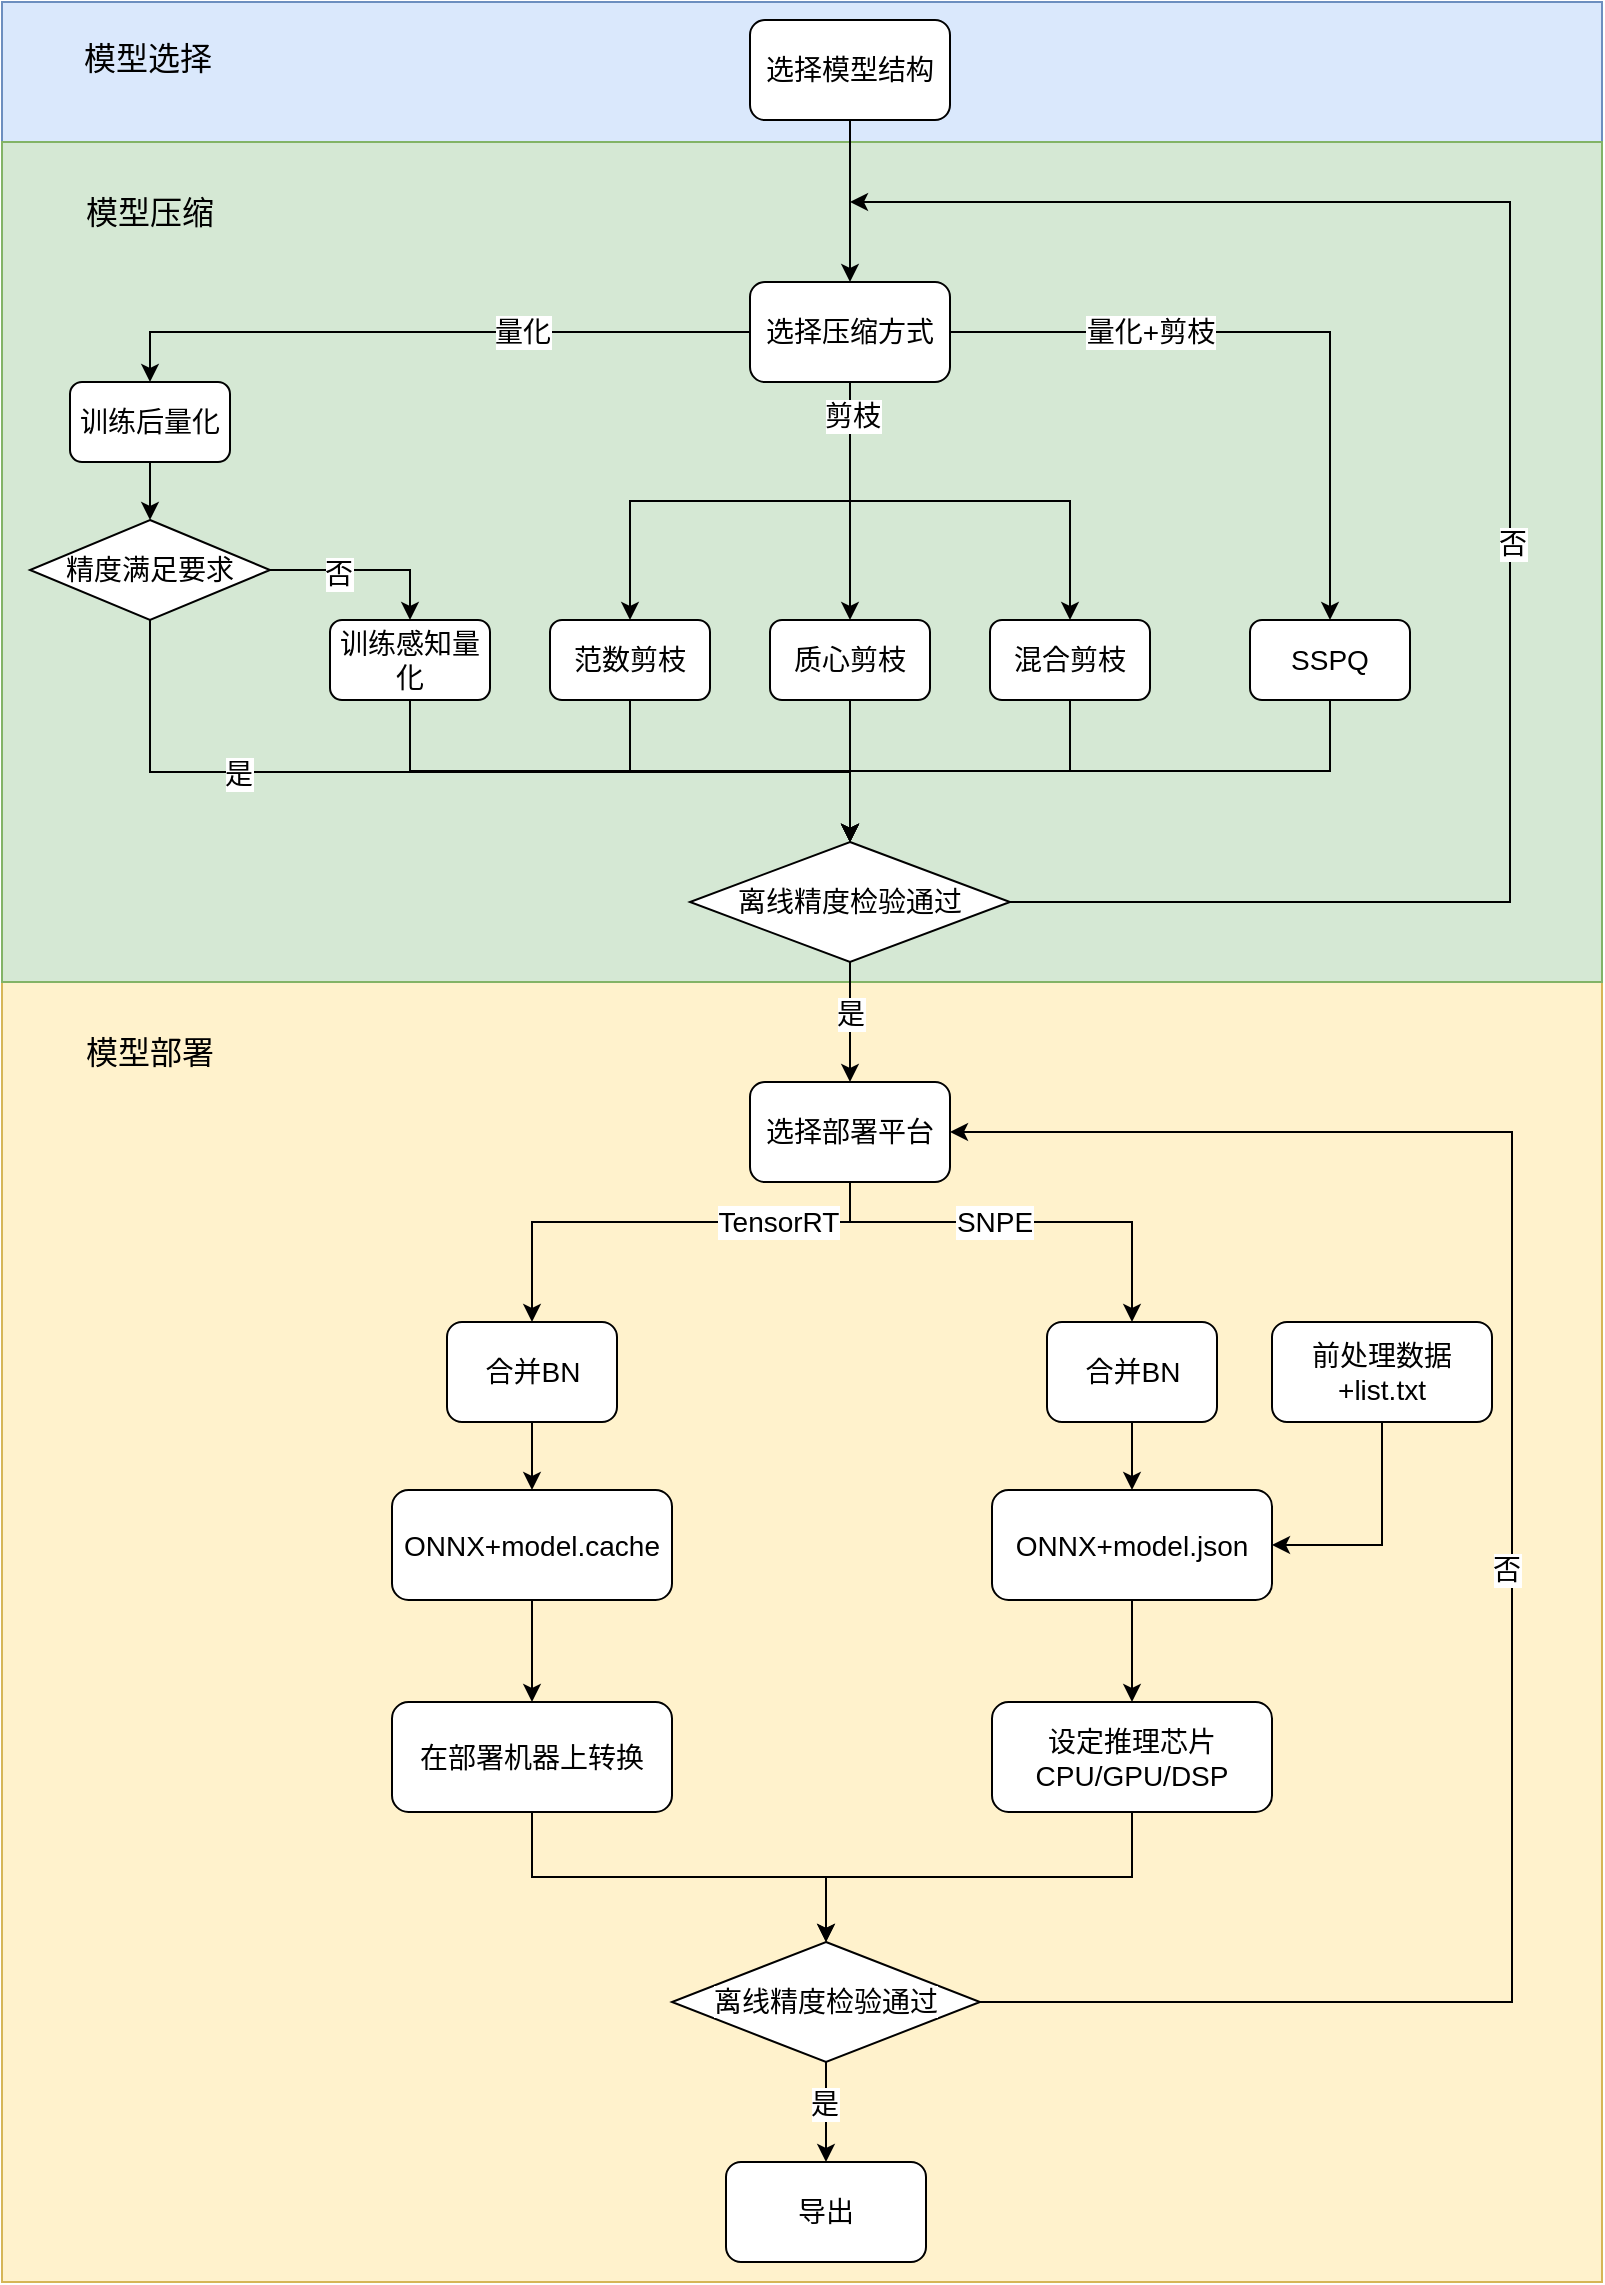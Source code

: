 <mxfile version="22.1.5" type="github">
  <diagram id="C5RBs43oDa-KdzZeNtuy" name="Page-1">
    <mxGraphModel dx="836" dy="455" grid="1" gridSize="10" guides="1" tooltips="1" connect="1" arrows="1" fold="1" page="1" pageScale="1" pageWidth="827" pageHeight="1169" math="0" shadow="0">
      <root>
        <mxCell id="WIyWlLk6GJQsqaUBKTNV-0" />
        <mxCell id="WIyWlLk6GJQsqaUBKTNV-1" parent="WIyWlLk6GJQsqaUBKTNV-0" />
        <mxCell id="GpY7oIjIW6ynRtPaVV7O-3" value="" style="rounded=0;whiteSpace=wrap;html=1;fillColor=#fff2cc;strokeColor=#d6b656;" vertex="1" parent="WIyWlLk6GJQsqaUBKTNV-1">
          <mxGeometry x="10" y="500" width="800" height="650" as="geometry" />
        </mxCell>
        <mxCell id="GpY7oIjIW6ynRtPaVV7O-5" value="" style="rounded=0;whiteSpace=wrap;html=1;fillColor=#dae8fc;strokeColor=#6c8ebf;" vertex="1" parent="WIyWlLk6GJQsqaUBKTNV-1">
          <mxGeometry x="10" y="10" width="800" height="70" as="geometry" />
        </mxCell>
        <mxCell id="GpY7oIjIW6ynRtPaVV7O-4" value="&lt;font style=&quot;font-size: 16px;&quot;&gt;模型部署&lt;/font&gt;" style="text;html=1;strokeColor=none;fillColor=#fff2cc;align=center;verticalAlign=middle;whiteSpace=wrap;rounded=0;" vertex="1" parent="WIyWlLk6GJQsqaUBKTNV-1">
          <mxGeometry x="24" y="520" width="120" height="30" as="geometry" />
        </mxCell>
        <mxCell id="GpY7oIjIW6ynRtPaVV7O-1" value="" style="rounded=0;whiteSpace=wrap;html=1;fillColor=#d5e8d4;strokeColor=#82b366;" vertex="1" parent="WIyWlLk6GJQsqaUBKTNV-1">
          <mxGeometry x="10" y="80" width="800" height="420" as="geometry" />
        </mxCell>
        <mxCell id="suH5oq-tq_7NZO9bl-A2-20" value="量化" style="edgeStyle=orthogonalEdgeStyle;rounded=0;orthogonalLoop=1;jettySize=auto;html=1;entryX=0.5;entryY=0;entryDx=0;entryDy=0;fontSize=14;" parent="WIyWlLk6GJQsqaUBKTNV-1" source="suH5oq-tq_7NZO9bl-A2-4" target="suH5oq-tq_7NZO9bl-A2-5" edge="1">
          <mxGeometry x="-0.294" relative="1" as="geometry">
            <mxPoint as="offset" />
          </mxGeometry>
        </mxCell>
        <mxCell id="suH5oq-tq_7NZO9bl-A2-29" style="edgeStyle=orthogonalEdgeStyle;rounded=0;orthogonalLoop=1;jettySize=auto;html=1;exitX=0.5;exitY=1;exitDx=0;exitDy=0;entryX=0.5;entryY=0;entryDx=0;entryDy=0;fontSize=14;" parent="WIyWlLk6GJQsqaUBKTNV-1" source="suH5oq-tq_7NZO9bl-A2-4" target="suH5oq-tq_7NZO9bl-A2-26" edge="1">
          <mxGeometry relative="1" as="geometry" />
        </mxCell>
        <mxCell id="suH5oq-tq_7NZO9bl-A2-30" style="edgeStyle=orthogonalEdgeStyle;rounded=0;orthogonalLoop=1;jettySize=auto;html=1;exitX=0.5;exitY=1;exitDx=0;exitDy=0;entryX=0.5;entryY=0;entryDx=0;entryDy=0;fontSize=14;" parent="WIyWlLk6GJQsqaUBKTNV-1" source="suH5oq-tq_7NZO9bl-A2-4" target="suH5oq-tq_7NZO9bl-A2-28" edge="1">
          <mxGeometry relative="1" as="geometry" />
        </mxCell>
        <mxCell id="suH5oq-tq_7NZO9bl-A2-31" style="edgeStyle=orthogonalEdgeStyle;rounded=0;orthogonalLoop=1;jettySize=auto;html=1;exitX=0.5;exitY=1;exitDx=0;exitDy=0;entryX=0.5;entryY=0;entryDx=0;entryDy=0;fontSize=14;" parent="WIyWlLk6GJQsqaUBKTNV-1" source="suH5oq-tq_7NZO9bl-A2-4" target="suH5oq-tq_7NZO9bl-A2-27" edge="1">
          <mxGeometry relative="1" as="geometry" />
        </mxCell>
        <mxCell id="suH5oq-tq_7NZO9bl-A2-32" value="剪枝" style="edgeLabel;html=1;align=center;verticalAlign=middle;resizable=0;points=[];fontSize=14;" parent="suH5oq-tq_7NZO9bl-A2-31" vertex="1" connectable="0">
          <mxGeometry x="-0.858" y="1" relative="1" as="geometry">
            <mxPoint as="offset" />
          </mxGeometry>
        </mxCell>
        <mxCell id="suH5oq-tq_7NZO9bl-A2-34" style="edgeStyle=orthogonalEdgeStyle;rounded=0;orthogonalLoop=1;jettySize=auto;html=1;exitX=1;exitY=0.5;exitDx=0;exitDy=0;entryX=0.5;entryY=0;entryDx=0;entryDy=0;fontSize=14;" parent="WIyWlLk6GJQsqaUBKTNV-1" source="suH5oq-tq_7NZO9bl-A2-4" target="suH5oq-tq_7NZO9bl-A2-33" edge="1">
          <mxGeometry relative="1" as="geometry" />
        </mxCell>
        <mxCell id="suH5oq-tq_7NZO9bl-A2-35" value="量化+剪枝" style="edgeLabel;html=1;align=center;verticalAlign=middle;resizable=0;points=[];fontSize=14;" parent="suH5oq-tq_7NZO9bl-A2-34" vertex="1" connectable="0">
          <mxGeometry x="-0.128" y="-3" relative="1" as="geometry">
            <mxPoint x="-46" y="-3" as="offset" />
          </mxGeometry>
        </mxCell>
        <mxCell id="suH5oq-tq_7NZO9bl-A2-4" value="选择压缩方式" style="rounded=1;whiteSpace=wrap;html=1;fontSize=14;" parent="WIyWlLk6GJQsqaUBKTNV-1" vertex="1">
          <mxGeometry x="384" y="150" width="100" height="50" as="geometry" />
        </mxCell>
        <mxCell id="suH5oq-tq_7NZO9bl-A2-99" style="edgeStyle=orthogonalEdgeStyle;rounded=0;orthogonalLoop=1;jettySize=auto;html=1;exitX=0.5;exitY=1;exitDx=0;exitDy=0;entryX=0.5;entryY=0;entryDx=0;entryDy=0;" parent="WIyWlLk6GJQsqaUBKTNV-1" source="suH5oq-tq_7NZO9bl-A2-5" target="suH5oq-tq_7NZO9bl-A2-97" edge="1">
          <mxGeometry relative="1" as="geometry" />
        </mxCell>
        <mxCell id="suH5oq-tq_7NZO9bl-A2-5" value="训练后量化" style="rounded=1;whiteSpace=wrap;html=1;fontSize=14;" parent="WIyWlLk6GJQsqaUBKTNV-1" vertex="1">
          <mxGeometry x="44" y="200" width="80" height="40" as="geometry" />
        </mxCell>
        <mxCell id="suH5oq-tq_7NZO9bl-A2-73" style="edgeStyle=orthogonalEdgeStyle;rounded=0;orthogonalLoop=1;jettySize=auto;html=1;exitX=0.5;exitY=1;exitDx=0;exitDy=0;entryX=0.5;entryY=0;entryDx=0;entryDy=0;fontSize=14;" parent="WIyWlLk6GJQsqaUBKTNV-1" source="suH5oq-tq_7NZO9bl-A2-19" target="suH5oq-tq_7NZO9bl-A2-72" edge="1">
          <mxGeometry relative="1" as="geometry" />
        </mxCell>
        <mxCell id="suH5oq-tq_7NZO9bl-A2-19" value="训练感知量化" style="rounded=1;whiteSpace=wrap;html=1;fontSize=14;" parent="WIyWlLk6GJQsqaUBKTNV-1" vertex="1">
          <mxGeometry x="174" y="319" width="80" height="40" as="geometry" />
        </mxCell>
        <mxCell id="suH5oq-tq_7NZO9bl-A2-23" style="edgeStyle=orthogonalEdgeStyle;rounded=0;orthogonalLoop=1;jettySize=auto;html=1;entryX=0.5;entryY=0;entryDx=0;entryDy=0;fontSize=14;" parent="WIyWlLk6GJQsqaUBKTNV-1" source="suH5oq-tq_7NZO9bl-A2-22" target="suH5oq-tq_7NZO9bl-A2-4" edge="1">
          <mxGeometry relative="1" as="geometry" />
        </mxCell>
        <mxCell id="suH5oq-tq_7NZO9bl-A2-22" value="选择模型结构" style="rounded=1;whiteSpace=wrap;html=1;fontSize=14;" parent="WIyWlLk6GJQsqaUBKTNV-1" vertex="1">
          <mxGeometry x="384" y="19" width="100" height="50" as="geometry" />
        </mxCell>
        <mxCell id="suH5oq-tq_7NZO9bl-A2-44" style="edgeStyle=orthogonalEdgeStyle;rounded=0;orthogonalLoop=1;jettySize=auto;html=1;exitX=0.5;exitY=1;exitDx=0;exitDy=0;entryX=0.5;entryY=0;entryDx=0;entryDy=0;fontSize=14;" parent="WIyWlLk6GJQsqaUBKTNV-1" source="suH5oq-tq_7NZO9bl-A2-26" target="suH5oq-tq_7NZO9bl-A2-72" edge="1">
          <mxGeometry relative="1" as="geometry" />
        </mxCell>
        <mxCell id="suH5oq-tq_7NZO9bl-A2-26" value="范数剪枝" style="rounded=1;whiteSpace=wrap;html=1;fontSize=14;" parent="WIyWlLk6GJQsqaUBKTNV-1" vertex="1">
          <mxGeometry x="284" y="319" width="80" height="40" as="geometry" />
        </mxCell>
        <mxCell id="suH5oq-tq_7NZO9bl-A2-45" style="edgeStyle=orthogonalEdgeStyle;rounded=0;orthogonalLoop=1;jettySize=auto;html=1;exitX=0.5;exitY=1;exitDx=0;exitDy=0;entryX=0.5;entryY=0;entryDx=0;entryDy=0;fontSize=14;" parent="WIyWlLk6GJQsqaUBKTNV-1" source="suH5oq-tq_7NZO9bl-A2-27" target="suH5oq-tq_7NZO9bl-A2-72" edge="1">
          <mxGeometry relative="1" as="geometry" />
        </mxCell>
        <mxCell id="suH5oq-tq_7NZO9bl-A2-27" value="混合剪枝" style="rounded=1;whiteSpace=wrap;html=1;fontSize=14;" parent="WIyWlLk6GJQsqaUBKTNV-1" vertex="1">
          <mxGeometry x="504" y="319" width="80" height="40" as="geometry" />
        </mxCell>
        <mxCell id="suH5oq-tq_7NZO9bl-A2-64" style="edgeStyle=orthogonalEdgeStyle;rounded=0;orthogonalLoop=1;jettySize=auto;html=1;exitX=0.5;exitY=1;exitDx=0;exitDy=0;entryX=0.5;entryY=0;entryDx=0;entryDy=0;fontSize=14;" parent="WIyWlLk6GJQsqaUBKTNV-1" source="suH5oq-tq_7NZO9bl-A2-28" target="suH5oq-tq_7NZO9bl-A2-72" edge="1">
          <mxGeometry relative="1" as="geometry" />
        </mxCell>
        <mxCell id="suH5oq-tq_7NZO9bl-A2-28" value="质心剪枝" style="rounded=1;whiteSpace=wrap;html=1;fontSize=14;" parent="WIyWlLk6GJQsqaUBKTNV-1" vertex="1">
          <mxGeometry x="394" y="319" width="80" height="40" as="geometry" />
        </mxCell>
        <mxCell id="suH5oq-tq_7NZO9bl-A2-65" style="edgeStyle=orthogonalEdgeStyle;rounded=0;orthogonalLoop=1;jettySize=auto;html=1;exitX=0.5;exitY=1;exitDx=0;exitDy=0;entryX=0.5;entryY=0;entryDx=0;entryDy=0;fontSize=14;" parent="WIyWlLk6GJQsqaUBKTNV-1" source="suH5oq-tq_7NZO9bl-A2-33" target="suH5oq-tq_7NZO9bl-A2-72" edge="1">
          <mxGeometry relative="1" as="geometry" />
        </mxCell>
        <mxCell id="suH5oq-tq_7NZO9bl-A2-33" value="SSPQ" style="rounded=1;whiteSpace=wrap;html=1;fontSize=14;" parent="WIyWlLk6GJQsqaUBKTNV-1" vertex="1">
          <mxGeometry x="634" y="319" width="80" height="40" as="geometry" />
        </mxCell>
        <mxCell id="suH5oq-tq_7NZO9bl-A2-50" style="edgeStyle=orthogonalEdgeStyle;rounded=0;orthogonalLoop=1;jettySize=auto;html=1;exitX=0.5;exitY=1;exitDx=0;exitDy=0;entryX=0.5;entryY=0;entryDx=0;entryDy=0;fontSize=14;" parent="WIyWlLk6GJQsqaUBKTNV-1" source="suH5oq-tq_7NZO9bl-A2-36" target="GpY7oIjIW6ynRtPaVV7O-17" edge="1">
          <mxGeometry relative="1" as="geometry">
            <Array as="points">
              <mxPoint x="434" y="620" />
              <mxPoint x="275" y="620" />
              <mxPoint x="275" y="670" />
            </Array>
          </mxGeometry>
        </mxCell>
        <mxCell id="suH5oq-tq_7NZO9bl-A2-52" value="TensorRT" style="edgeLabel;html=1;align=center;verticalAlign=middle;resizable=0;points=[];fontSize=14;" parent="suH5oq-tq_7NZO9bl-A2-50" vertex="1" connectable="0">
          <mxGeometry x="0.035" relative="1" as="geometry">
            <mxPoint x="62" as="offset" />
          </mxGeometry>
        </mxCell>
        <mxCell id="GpY7oIjIW6ynRtPaVV7O-10" style="edgeStyle=orthogonalEdgeStyle;rounded=0;orthogonalLoop=1;jettySize=auto;html=1;exitX=0.5;exitY=1;exitDx=0;exitDy=0;entryX=0.5;entryY=0;entryDx=0;entryDy=0;" edge="1" parent="WIyWlLk6GJQsqaUBKTNV-1" source="suH5oq-tq_7NZO9bl-A2-36" target="GpY7oIjIW6ynRtPaVV7O-7">
          <mxGeometry relative="1" as="geometry">
            <Array as="points">
              <mxPoint x="434" y="620" />
              <mxPoint x="575" y="620" />
            </Array>
          </mxGeometry>
        </mxCell>
        <mxCell id="GpY7oIjIW6ynRtPaVV7O-15" value="&lt;font style=&quot;font-size: 14px;&quot;&gt;SNPE&lt;/font&gt;" style="edgeLabel;html=1;align=center;verticalAlign=middle;resizable=0;points=[];" vertex="1" connectable="0" parent="GpY7oIjIW6ynRtPaVV7O-10">
          <mxGeometry x="-0.13" relative="1" as="geometry">
            <mxPoint as="offset" />
          </mxGeometry>
        </mxCell>
        <mxCell id="suH5oq-tq_7NZO9bl-A2-36" value="选择部署平台" style="rounded=1;whiteSpace=wrap;html=1;fontSize=14;" parent="WIyWlLk6GJQsqaUBKTNV-1" vertex="1">
          <mxGeometry x="384" y="550" width="100" height="50" as="geometry" />
        </mxCell>
        <mxCell id="suH5oq-tq_7NZO9bl-A2-58" style="edgeStyle=orthogonalEdgeStyle;rounded=0;orthogonalLoop=1;jettySize=auto;html=1;exitX=0.5;exitY=1;exitDx=0;exitDy=0;fontSize=14;" parent="WIyWlLk6GJQsqaUBKTNV-1" source="suH5oq-tq_7NZO9bl-A2-48" target="suH5oq-tq_7NZO9bl-A2-55" edge="1">
          <mxGeometry relative="1" as="geometry" />
        </mxCell>
        <mxCell id="suH5oq-tq_7NZO9bl-A2-48" value="ONNX+model.cache" style="rounded=1;whiteSpace=wrap;html=1;fontSize=14;" parent="WIyWlLk6GJQsqaUBKTNV-1" vertex="1">
          <mxGeometry x="205" y="754" width="140" height="55" as="geometry" />
        </mxCell>
        <mxCell id="suH5oq-tq_7NZO9bl-A2-57" style="edgeStyle=orthogonalEdgeStyle;rounded=0;orthogonalLoop=1;jettySize=auto;html=1;exitX=0.5;exitY=1;exitDx=0;exitDy=0;entryX=0.5;entryY=0;entryDx=0;entryDy=0;fontSize=14;" parent="WIyWlLk6GJQsqaUBKTNV-1" source="suH5oq-tq_7NZO9bl-A2-49" target="suH5oq-tq_7NZO9bl-A2-56" edge="1">
          <mxGeometry relative="1" as="geometry" />
        </mxCell>
        <mxCell id="suH5oq-tq_7NZO9bl-A2-49" value="ONNX+model.json" style="rounded=1;whiteSpace=wrap;html=1;fontSize=14;" parent="WIyWlLk6GJQsqaUBKTNV-1" vertex="1">
          <mxGeometry x="505" y="754" width="140" height="55" as="geometry" />
        </mxCell>
        <mxCell id="GpY7oIjIW6ynRtPaVV7O-13" style="edgeStyle=orthogonalEdgeStyle;rounded=0;orthogonalLoop=1;jettySize=auto;html=1;exitX=0.5;exitY=1;exitDx=0;exitDy=0;entryX=1;entryY=0.5;entryDx=0;entryDy=0;" edge="1" parent="WIyWlLk6GJQsqaUBKTNV-1" source="suH5oq-tq_7NZO9bl-A2-54" target="suH5oq-tq_7NZO9bl-A2-49">
          <mxGeometry relative="1" as="geometry" />
        </mxCell>
        <mxCell id="suH5oq-tq_7NZO9bl-A2-54" value="前处理数据+list.txt" style="rounded=1;whiteSpace=wrap;html=1;fontSize=14;" parent="WIyWlLk6GJQsqaUBKTNV-1" vertex="1">
          <mxGeometry x="645" y="670" width="110" height="50" as="geometry" />
        </mxCell>
        <mxCell id="suH5oq-tq_7NZO9bl-A2-95" style="edgeStyle=orthogonalEdgeStyle;rounded=0;orthogonalLoop=1;jettySize=auto;html=1;exitX=0.5;exitY=1;exitDx=0;exitDy=0;entryX=0.5;entryY=0;entryDx=0;entryDy=0;" parent="WIyWlLk6GJQsqaUBKTNV-1" source="suH5oq-tq_7NZO9bl-A2-55" target="suH5oq-tq_7NZO9bl-A2-75" edge="1">
          <mxGeometry relative="1" as="geometry" />
        </mxCell>
        <mxCell id="suH5oq-tq_7NZO9bl-A2-55" value="在部署机器上转换" style="rounded=1;whiteSpace=wrap;html=1;fontSize=14;" parent="WIyWlLk6GJQsqaUBKTNV-1" vertex="1">
          <mxGeometry x="205" y="860" width="140" height="55" as="geometry" />
        </mxCell>
        <mxCell id="GpY7oIjIW6ynRtPaVV7O-11" style="edgeStyle=orthogonalEdgeStyle;rounded=0;orthogonalLoop=1;jettySize=auto;html=1;exitX=0.5;exitY=1;exitDx=0;exitDy=0;entryX=0.5;entryY=0;entryDx=0;entryDy=0;" edge="1" parent="WIyWlLk6GJQsqaUBKTNV-1" source="suH5oq-tq_7NZO9bl-A2-56" target="suH5oq-tq_7NZO9bl-A2-75">
          <mxGeometry relative="1" as="geometry" />
        </mxCell>
        <mxCell id="suH5oq-tq_7NZO9bl-A2-56" value="设定推理芯片&lt;br style=&quot;font-size: 14px;&quot;&gt;CPU/GPU/DSP" style="rounded=1;whiteSpace=wrap;html=1;fontSize=14;" parent="WIyWlLk6GJQsqaUBKTNV-1" vertex="1">
          <mxGeometry x="505" y="860" width="140" height="55" as="geometry" />
        </mxCell>
        <mxCell id="suH5oq-tq_7NZO9bl-A2-74" style="edgeStyle=orthogonalEdgeStyle;rounded=0;orthogonalLoop=1;jettySize=auto;html=1;exitX=0.5;exitY=1;exitDx=0;exitDy=0;entryX=0.5;entryY=0;entryDx=0;entryDy=0;fontSize=14;" parent="WIyWlLk6GJQsqaUBKTNV-1" source="suH5oq-tq_7NZO9bl-A2-72" target="suH5oq-tq_7NZO9bl-A2-36" edge="1">
          <mxGeometry relative="1" as="geometry" />
        </mxCell>
        <mxCell id="suH5oq-tq_7NZO9bl-A2-83" value="是" style="edgeLabel;html=1;align=center;verticalAlign=middle;resizable=0;points=[];fontSize=14;" parent="suH5oq-tq_7NZO9bl-A2-74" vertex="1" connectable="0">
          <mxGeometry x="-0.422" y="3" relative="1" as="geometry">
            <mxPoint x="-3" y="8" as="offset" />
          </mxGeometry>
        </mxCell>
        <mxCell id="suH5oq-tq_7NZO9bl-A2-84" style="edgeStyle=orthogonalEdgeStyle;rounded=0;orthogonalLoop=1;jettySize=auto;html=1;exitX=1;exitY=0.5;exitDx=0;exitDy=0;fontSize=14;" parent="WIyWlLk6GJQsqaUBKTNV-1" source="suH5oq-tq_7NZO9bl-A2-72" edge="1">
          <mxGeometry relative="1" as="geometry">
            <mxPoint x="434" y="110" as="targetPoint" />
            <Array as="points">
              <mxPoint x="764" y="460" />
              <mxPoint x="764" y="110" />
            </Array>
          </mxGeometry>
        </mxCell>
        <mxCell id="suH5oq-tq_7NZO9bl-A2-85" value="否" style="edgeLabel;html=1;align=center;verticalAlign=middle;resizable=0;points=[];fontSize=14;" parent="suH5oq-tq_7NZO9bl-A2-84" vertex="1" connectable="0">
          <mxGeometry x="-0.077" y="-1" relative="1" as="geometry">
            <mxPoint as="offset" />
          </mxGeometry>
        </mxCell>
        <mxCell id="suH5oq-tq_7NZO9bl-A2-72" value="&lt;font style=&quot;font-size: 14px;&quot;&gt;&lt;span style=&quot;color: rgb(0, 0, 0); font-family: Helvetica; font-style: normal; font-variant-ligatures: normal; font-variant-caps: normal; font-weight: 400; letter-spacing: normal; orphans: 2; text-align: center; text-indent: 0px; text-transform: none; widows: 2; word-spacing: 0px; -webkit-text-stroke-width: 0px; background-color: rgb(255, 255, 255); text-decoration-thickness: initial; text-decoration-style: initial; text-decoration-color: initial; float: none; font-size: 14px; display: inline !important;&quot;&gt;离线精度检验通过&lt;/span&gt;&lt;br style=&quot;font-size: 14px;&quot;&gt;&lt;/font&gt;" style="rhombus;whiteSpace=wrap;html=1;fontSize=14;" parent="WIyWlLk6GJQsqaUBKTNV-1" vertex="1">
          <mxGeometry x="354" y="430" width="160" height="60" as="geometry" />
        </mxCell>
        <mxCell id="suH5oq-tq_7NZO9bl-A2-80" style="edgeStyle=orthogonalEdgeStyle;rounded=0;orthogonalLoop=1;jettySize=auto;html=1;exitX=0.5;exitY=1;exitDx=0;exitDy=0;entryX=0.5;entryY=0;entryDx=0;entryDy=0;fontSize=14;" parent="WIyWlLk6GJQsqaUBKTNV-1" source="suH5oq-tq_7NZO9bl-A2-75" target="suH5oq-tq_7NZO9bl-A2-78" edge="1">
          <mxGeometry relative="1" as="geometry">
            <mxPoint x="422.0" y="1178.0" as="targetPoint" />
          </mxGeometry>
        </mxCell>
        <mxCell id="suH5oq-tq_7NZO9bl-A2-81" value="是" style="edgeLabel;html=1;align=center;verticalAlign=middle;resizable=0;points=[];fontSize=14;" parent="suH5oq-tq_7NZO9bl-A2-80" vertex="1" connectable="0">
          <mxGeometry x="-0.167" y="-1" relative="1" as="geometry">
            <mxPoint as="offset" />
          </mxGeometry>
        </mxCell>
        <mxCell id="suH5oq-tq_7NZO9bl-A2-90" style="edgeStyle=orthogonalEdgeStyle;rounded=0;orthogonalLoop=1;jettySize=auto;html=1;exitX=1;exitY=0.5;exitDx=0;exitDy=0;entryX=1;entryY=0.5;entryDx=0;entryDy=0;fontSize=14;" parent="WIyWlLk6GJQsqaUBKTNV-1" source="suH5oq-tq_7NZO9bl-A2-75" target="suH5oq-tq_7NZO9bl-A2-36" edge="1">
          <mxGeometry relative="1" as="geometry">
            <Array as="points">
              <mxPoint x="765" y="1010" />
              <mxPoint x="765" y="575" />
            </Array>
          </mxGeometry>
        </mxCell>
        <mxCell id="suH5oq-tq_7NZO9bl-A2-91" value="&lt;font style=&quot;font-size: 14px;&quot;&gt;否&lt;/font&gt;" style="edgeLabel;html=1;align=center;verticalAlign=middle;resizable=0;points=[];fontSize=14;" parent="suH5oq-tq_7NZO9bl-A2-90" vertex="1" connectable="0">
          <mxGeometry x="-0.017" y="3" relative="1" as="geometry">
            <mxPoint as="offset" />
          </mxGeometry>
        </mxCell>
        <mxCell id="suH5oq-tq_7NZO9bl-A2-75" value="&lt;font style=&quot;font-size: 14px;&quot;&gt;&lt;span style=&quot;color: rgb(0, 0, 0); font-family: Helvetica; font-style: normal; font-variant-ligatures: normal; font-variant-caps: normal; font-weight: 400; letter-spacing: normal; orphans: 2; text-align: center; text-indent: 0px; text-transform: none; widows: 2; word-spacing: 0px; -webkit-text-stroke-width: 0px; background-color: rgb(255, 255, 255); text-decoration-thickness: initial; text-decoration-style: initial; text-decoration-color: initial; float: none; font-size: 14px; display: inline !important;&quot;&gt;离线精度检验通过&lt;/span&gt;&lt;br style=&quot;font-size: 14px;&quot;&gt;&lt;/font&gt;" style="rhombus;whiteSpace=wrap;html=1;fontSize=14;" parent="WIyWlLk6GJQsqaUBKTNV-1" vertex="1">
          <mxGeometry x="345" y="980" width="154" height="60" as="geometry" />
        </mxCell>
        <mxCell id="suH5oq-tq_7NZO9bl-A2-78" value="导出" style="rounded=1;whiteSpace=wrap;html=1;fontSize=14;" parent="WIyWlLk6GJQsqaUBKTNV-1" vertex="1">
          <mxGeometry x="372" y="1090" width="100" height="50" as="geometry" />
        </mxCell>
        <mxCell id="suH5oq-tq_7NZO9bl-A2-100" style="edgeStyle=orthogonalEdgeStyle;rounded=0;orthogonalLoop=1;jettySize=auto;html=1;exitX=1;exitY=0.5;exitDx=0;exitDy=0;entryX=0.5;entryY=0;entryDx=0;entryDy=0;" parent="WIyWlLk6GJQsqaUBKTNV-1" source="suH5oq-tq_7NZO9bl-A2-97" target="suH5oq-tq_7NZO9bl-A2-19" edge="1">
          <mxGeometry relative="1" as="geometry" />
        </mxCell>
        <mxCell id="suH5oq-tq_7NZO9bl-A2-103" value="&lt;font style=&quot;font-size: 14px;&quot;&gt;否&lt;/font&gt;" style="edgeLabel;html=1;align=center;verticalAlign=middle;resizable=0;points=[];" parent="suH5oq-tq_7NZO9bl-A2-100" vertex="1" connectable="0">
          <mxGeometry x="-0.284" y="-2" relative="1" as="geometry">
            <mxPoint as="offset" />
          </mxGeometry>
        </mxCell>
        <mxCell id="suH5oq-tq_7NZO9bl-A2-102" style="edgeStyle=orthogonalEdgeStyle;rounded=0;orthogonalLoop=1;jettySize=auto;html=1;exitX=0.5;exitY=1;exitDx=0;exitDy=0;entryX=0.5;entryY=0;entryDx=0;entryDy=0;entryPerimeter=0;" parent="WIyWlLk6GJQsqaUBKTNV-1" target="suH5oq-tq_7NZO9bl-A2-72" edge="1">
          <mxGeometry relative="1" as="geometry">
            <mxPoint x="84" y="314" as="sourcePoint" />
            <mxPoint x="434" y="425" as="targetPoint" />
            <Array as="points">
              <mxPoint x="84" y="395" />
              <mxPoint x="434" y="395" />
            </Array>
          </mxGeometry>
        </mxCell>
        <mxCell id="suH5oq-tq_7NZO9bl-A2-104" value="&lt;font style=&quot;font-size: 14px;&quot;&gt;是&lt;/font&gt;" style="edgeLabel;html=1;align=center;verticalAlign=middle;resizable=0;points=[];" parent="suH5oq-tq_7NZO9bl-A2-102" vertex="1" connectable="0">
          <mxGeometry x="-0.464" y="-1" relative="1" as="geometry">
            <mxPoint as="offset" />
          </mxGeometry>
        </mxCell>
        <mxCell id="suH5oq-tq_7NZO9bl-A2-97" value="&lt;font style=&quot;font-size: 14px;&quot;&gt;精度满足要求&lt;/font&gt;" style="rhombus;whiteSpace=wrap;html=1;" parent="WIyWlLk6GJQsqaUBKTNV-1" vertex="1">
          <mxGeometry x="24" y="269" width="120" height="50" as="geometry" />
        </mxCell>
        <mxCell id="GpY7oIjIW6ynRtPaVV7O-2" value="&lt;font style=&quot;font-size: 16px;&quot;&gt;模型压缩&lt;/font&gt;" style="text;html=1;strokeColor=none;fillColor=none;align=center;verticalAlign=middle;whiteSpace=wrap;rounded=0;" vertex="1" parent="WIyWlLk6GJQsqaUBKTNV-1">
          <mxGeometry x="24" y="100" width="120" height="30" as="geometry" />
        </mxCell>
        <mxCell id="GpY7oIjIW6ynRtPaVV7O-6" value="&lt;font style=&quot;font-size: 16px;&quot;&gt;模型选择&lt;/font&gt;" style="text;html=1;strokeColor=none;fillColor=none;align=center;verticalAlign=middle;whiteSpace=wrap;rounded=0;" vertex="1" parent="WIyWlLk6GJQsqaUBKTNV-1">
          <mxGeometry x="23" y="23" width="120" height="30" as="geometry" />
        </mxCell>
        <mxCell id="GpY7oIjIW6ynRtPaVV7O-12" style="edgeStyle=orthogonalEdgeStyle;rounded=0;orthogonalLoop=1;jettySize=auto;html=1;exitX=0.5;exitY=1;exitDx=0;exitDy=0;entryX=0.5;entryY=0;entryDx=0;entryDy=0;" edge="1" parent="WIyWlLk6GJQsqaUBKTNV-1" source="GpY7oIjIW6ynRtPaVV7O-7" target="suH5oq-tq_7NZO9bl-A2-49">
          <mxGeometry relative="1" as="geometry" />
        </mxCell>
        <mxCell id="GpY7oIjIW6ynRtPaVV7O-7" value="合并BN" style="rounded=1;whiteSpace=wrap;html=1;fontSize=14;" vertex="1" parent="WIyWlLk6GJQsqaUBKTNV-1">
          <mxGeometry x="532.5" y="670" width="85" height="50" as="geometry" />
        </mxCell>
        <mxCell id="GpY7oIjIW6ynRtPaVV7O-18" style="edgeStyle=orthogonalEdgeStyle;rounded=0;orthogonalLoop=1;jettySize=auto;html=1;exitX=0.5;exitY=1;exitDx=0;exitDy=0;entryX=0.5;entryY=0;entryDx=0;entryDy=0;" edge="1" parent="WIyWlLk6GJQsqaUBKTNV-1" source="GpY7oIjIW6ynRtPaVV7O-17" target="suH5oq-tq_7NZO9bl-A2-48">
          <mxGeometry relative="1" as="geometry" />
        </mxCell>
        <mxCell id="GpY7oIjIW6ynRtPaVV7O-17" value="合并BN" style="rounded=1;whiteSpace=wrap;html=1;fontSize=14;" vertex="1" parent="WIyWlLk6GJQsqaUBKTNV-1">
          <mxGeometry x="232.5" y="670" width="85" height="50" as="geometry" />
        </mxCell>
      </root>
    </mxGraphModel>
  </diagram>
</mxfile>
